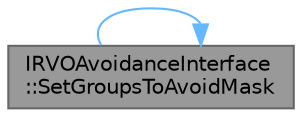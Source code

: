 digraph "IRVOAvoidanceInterface::SetGroupsToAvoidMask"
{
 // INTERACTIVE_SVG=YES
 // LATEX_PDF_SIZE
  bgcolor="transparent";
  edge [fontname=Helvetica,fontsize=10,labelfontname=Helvetica,labelfontsize=10];
  node [fontname=Helvetica,fontsize=10,shape=box,height=0.2,width=0.4];
  rankdir="LR";
  Node1 [id="Node000001",label="IRVOAvoidanceInterface\l::SetGroupsToAvoidMask",height=0.2,width=0.4,color="gray40", fillcolor="grey60", style="filled", fontcolor="black",tooltip="Store the groups to avoid mask."];
  Node1 -> Node1 [id="edge1_Node000001_Node000001",color="steelblue1",style="solid",tooltip=" "];
}
